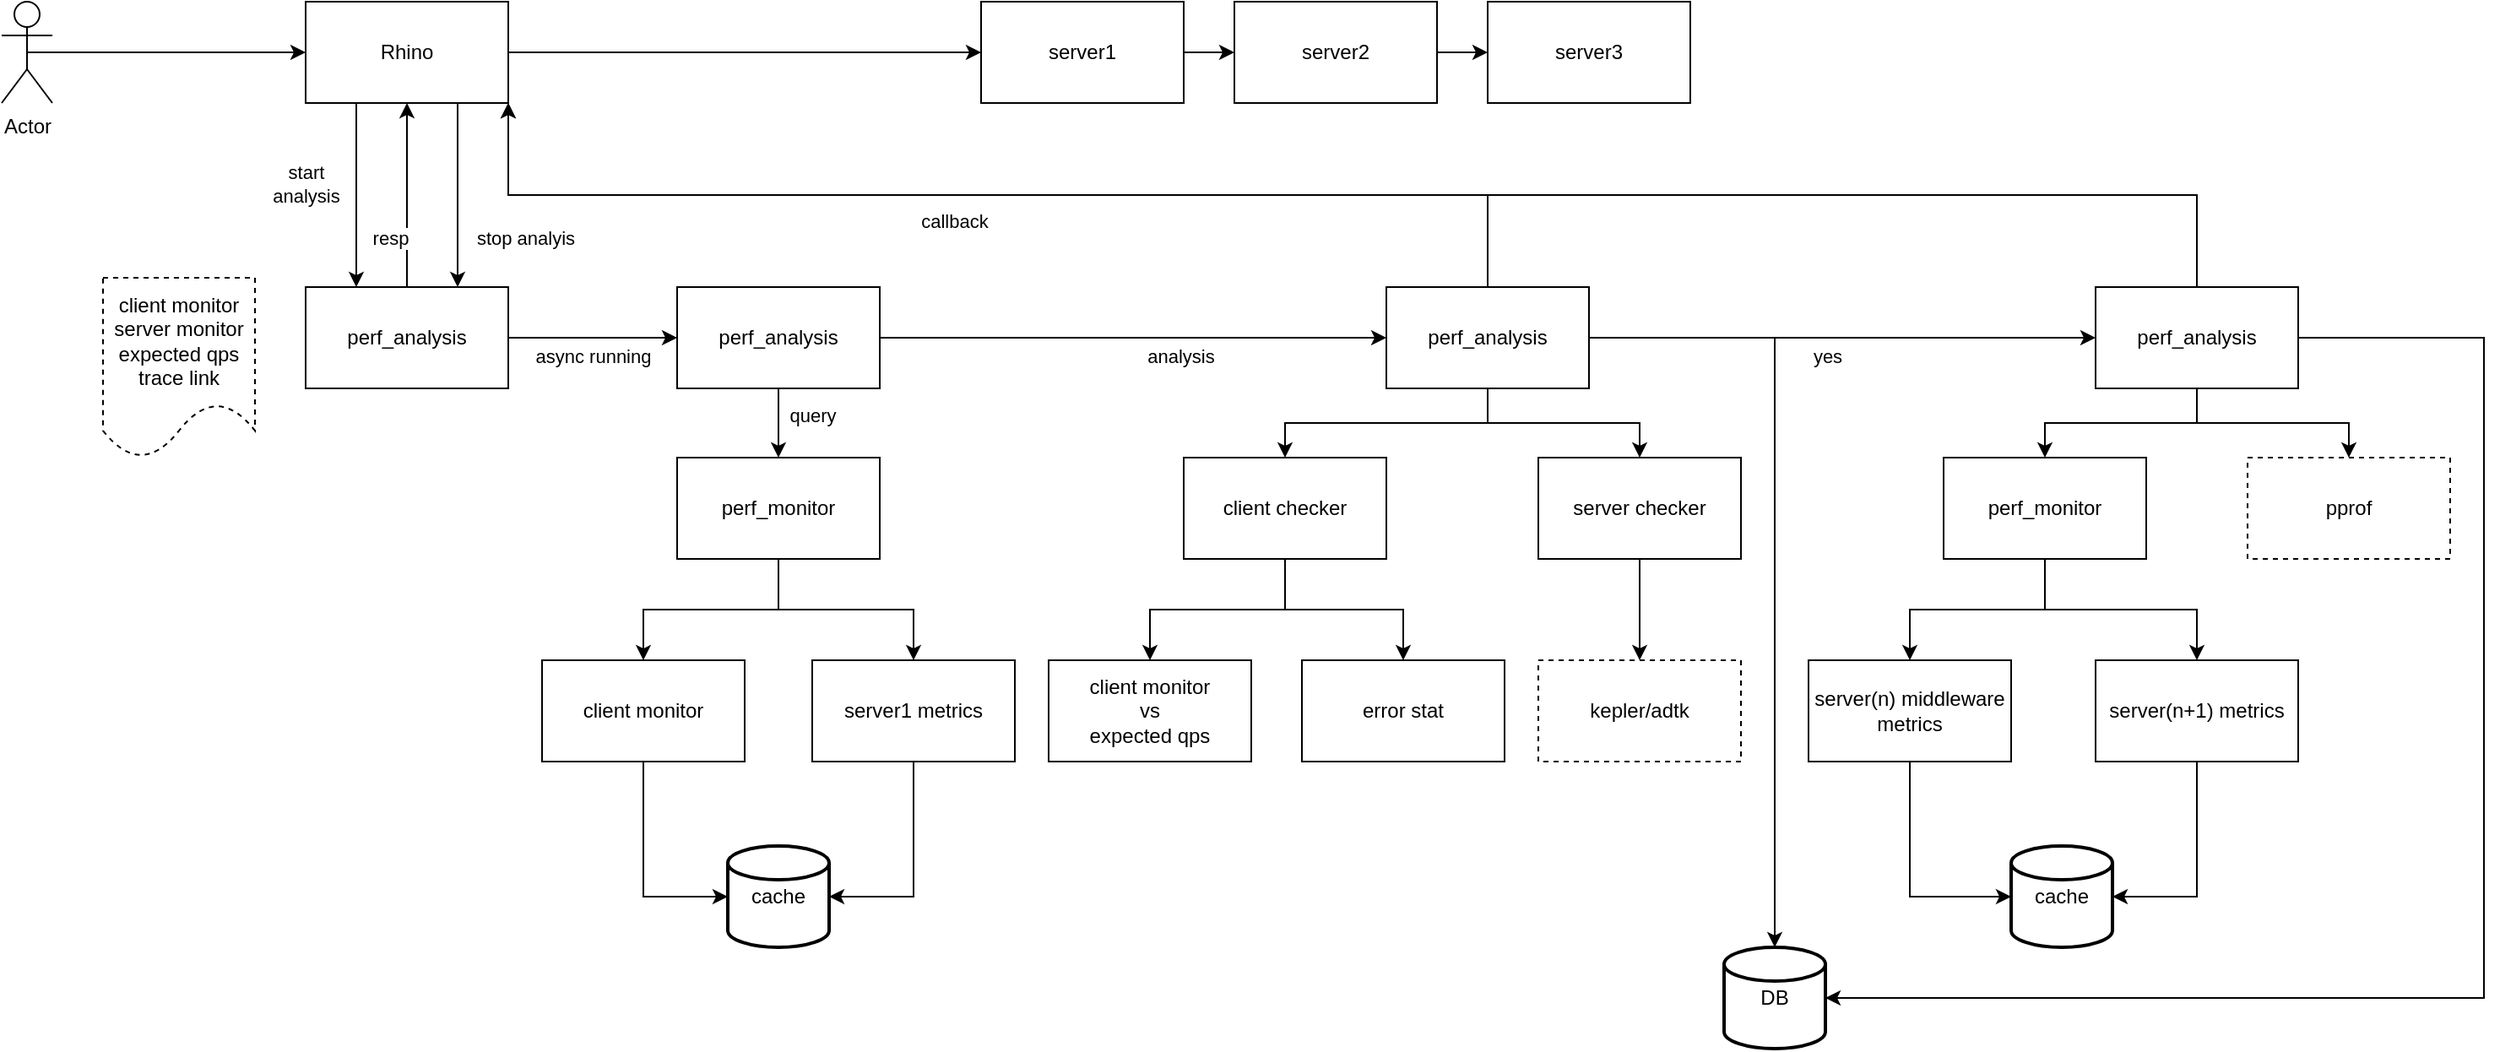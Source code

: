 <mxfile version="14.9.2" type="github">
  <diagram id="9mgDxgXtX1mhdAdbb5O-" name="Page-1">
    <mxGraphModel dx="1426" dy="746" grid="1" gridSize="10" guides="1" tooltips="1" connect="1" arrows="1" fold="1" page="1" pageScale="1" pageWidth="827" pageHeight="1169" math="0" shadow="0">
      <root>
        <mxCell id="0" />
        <mxCell id="1" parent="0" />
        <mxCell id="F0ZZbwECHCnWUXEjkvRt-1" style="edgeStyle=orthogonalEdgeStyle;rounded=0;orthogonalLoop=1;jettySize=auto;html=1;exitX=0.5;exitY=0.5;exitDx=0;exitDy=0;exitPerimeter=0;" edge="1" parent="1" source="F0ZZbwECHCnWUXEjkvRt-2" target="F0ZZbwECHCnWUXEjkvRt-8">
          <mxGeometry relative="1" as="geometry">
            <mxPoint x="170" y="130" as="sourcePoint" />
          </mxGeometry>
        </mxCell>
        <mxCell id="F0ZZbwECHCnWUXEjkvRt-2" value="Actor" style="shape=umlActor;verticalLabelPosition=bottom;labelBackgroundColor=#ffffff;verticalAlign=top;html=1;outlineConnect=0;fillColor=#FFFFFF;" vertex="1" parent="1">
          <mxGeometry x="140" y="100" width="30" height="60" as="geometry" />
        </mxCell>
        <mxCell id="F0ZZbwECHCnWUXEjkvRt-3" style="edgeStyle=orthogonalEdgeStyle;rounded=0;orthogonalLoop=1;jettySize=auto;html=1;exitX=1;exitY=0.5;exitDx=0;exitDy=0;" edge="1" parent="1" source="F0ZZbwECHCnWUXEjkvRt-8" target="F0ZZbwECHCnWUXEjkvRt-10">
          <mxGeometry relative="1" as="geometry" />
        </mxCell>
        <mxCell id="F0ZZbwECHCnWUXEjkvRt-4" style="edgeStyle=orthogonalEdgeStyle;rounded=0;orthogonalLoop=1;jettySize=auto;html=1;exitX=0.25;exitY=1;exitDx=0;exitDy=0;entryX=0.25;entryY=0;entryDx=0;entryDy=0;" edge="1" parent="1" source="F0ZZbwECHCnWUXEjkvRt-8" target="F0ZZbwECHCnWUXEjkvRt-18">
          <mxGeometry relative="1" as="geometry" />
        </mxCell>
        <mxCell id="F0ZZbwECHCnWUXEjkvRt-5" value="start&lt;br /&gt;analysis" style="edgeLabel;html=1;align=center;verticalAlign=middle;resizable=0;points=[];" connectable="0" vertex="1" parent="F0ZZbwECHCnWUXEjkvRt-4">
          <mxGeometry x="-0.122" y="1" relative="1" as="geometry">
            <mxPoint x="-31" as="offset" />
          </mxGeometry>
        </mxCell>
        <mxCell id="F0ZZbwECHCnWUXEjkvRt-6" style="edgeStyle=orthogonalEdgeStyle;rounded=0;orthogonalLoop=1;jettySize=auto;html=1;exitX=0.75;exitY=1;exitDx=0;exitDy=0;entryX=0.75;entryY=0;entryDx=0;entryDy=0;" edge="1" parent="1" source="F0ZZbwECHCnWUXEjkvRt-8" target="F0ZZbwECHCnWUXEjkvRt-18">
          <mxGeometry relative="1" as="geometry" />
        </mxCell>
        <mxCell id="F0ZZbwECHCnWUXEjkvRt-7" value="stop analyis" style="edgeLabel;html=1;align=center;verticalAlign=middle;resizable=0;points=[];" connectable="0" vertex="1" parent="F0ZZbwECHCnWUXEjkvRt-6">
          <mxGeometry x="0.193" y="-1" relative="1" as="geometry">
            <mxPoint x="41" y="15" as="offset" />
          </mxGeometry>
        </mxCell>
        <mxCell id="F0ZZbwECHCnWUXEjkvRt-8" value="Rhino" style="rounded=0;whiteSpace=wrap;html=1;fillColor=#FFFFFF;" vertex="1" parent="1">
          <mxGeometry x="320" y="100" width="120" height="60" as="geometry" />
        </mxCell>
        <mxCell id="F0ZZbwECHCnWUXEjkvRt-9" style="edgeStyle=orthogonalEdgeStyle;rounded=0;orthogonalLoop=1;jettySize=auto;html=1;exitX=1;exitY=0.5;exitDx=0;exitDy=0;" edge="1" parent="1" source="F0ZZbwECHCnWUXEjkvRt-10" target="F0ZZbwECHCnWUXEjkvRt-13">
          <mxGeometry relative="1" as="geometry" />
        </mxCell>
        <mxCell id="F0ZZbwECHCnWUXEjkvRt-10" value="server1" style="rounded=0;whiteSpace=wrap;html=1;fillColor=#FFFFFF;" vertex="1" parent="1">
          <mxGeometry x="720" y="100" width="120" height="60" as="geometry" />
        </mxCell>
        <mxCell id="F0ZZbwECHCnWUXEjkvRt-11" value="server3" style="rounded=0;whiteSpace=wrap;html=1;fillColor=#FFFFFF;" vertex="1" parent="1">
          <mxGeometry x="1020" y="100" width="120" height="60" as="geometry" />
        </mxCell>
        <mxCell id="F0ZZbwECHCnWUXEjkvRt-12" style="edgeStyle=orthogonalEdgeStyle;rounded=0;orthogonalLoop=1;jettySize=auto;html=1;exitX=1;exitY=0.5;exitDx=0;exitDy=0;entryX=0;entryY=0.5;entryDx=0;entryDy=0;" edge="1" parent="1" source="F0ZZbwECHCnWUXEjkvRt-13" target="F0ZZbwECHCnWUXEjkvRt-11">
          <mxGeometry relative="1" as="geometry" />
        </mxCell>
        <mxCell id="F0ZZbwECHCnWUXEjkvRt-13" value="server2" style="rounded=0;whiteSpace=wrap;html=1;fillColor=#FFFFFF;" vertex="1" parent="1">
          <mxGeometry x="870" y="100" width="120" height="60" as="geometry" />
        </mxCell>
        <mxCell id="F0ZZbwECHCnWUXEjkvRt-14" style="edgeStyle=orthogonalEdgeStyle;rounded=0;orthogonalLoop=1;jettySize=auto;html=1;entryX=0;entryY=0.5;entryDx=0;entryDy=0;" edge="1" parent="1" source="F0ZZbwECHCnWUXEjkvRt-18" target="F0ZZbwECHCnWUXEjkvRt-23">
          <mxGeometry relative="1" as="geometry">
            <mxPoint x="470" y="310" as="sourcePoint" />
            <mxPoint x="540" y="310" as="targetPoint" />
          </mxGeometry>
        </mxCell>
        <mxCell id="F0ZZbwECHCnWUXEjkvRt-15" value="async running" style="edgeLabel;html=1;align=center;verticalAlign=middle;resizable=0;points=[];" connectable="0" vertex="1" parent="F0ZZbwECHCnWUXEjkvRt-14">
          <mxGeometry x="-0.257" y="-3" relative="1" as="geometry">
            <mxPoint x="13" y="8" as="offset" />
          </mxGeometry>
        </mxCell>
        <mxCell id="F0ZZbwECHCnWUXEjkvRt-16" style="edgeStyle=orthogonalEdgeStyle;rounded=0;orthogonalLoop=1;jettySize=auto;html=1;exitX=0.5;exitY=0;exitDx=0;exitDy=0;entryX=0.5;entryY=1;entryDx=0;entryDy=0;" edge="1" parent="1" source="F0ZZbwECHCnWUXEjkvRt-18" target="F0ZZbwECHCnWUXEjkvRt-8">
          <mxGeometry relative="1" as="geometry" />
        </mxCell>
        <mxCell id="F0ZZbwECHCnWUXEjkvRt-17" value="resp" style="edgeLabel;html=1;align=center;verticalAlign=middle;resizable=0;points=[];" connectable="0" vertex="1" parent="F0ZZbwECHCnWUXEjkvRt-16">
          <mxGeometry x="-0.211" relative="1" as="geometry">
            <mxPoint x="-10" y="14" as="offset" />
          </mxGeometry>
        </mxCell>
        <mxCell id="F0ZZbwECHCnWUXEjkvRt-18" value="perf_analysis" style="rounded=0;whiteSpace=wrap;html=1;fillColor=#FFFFFF;" vertex="1" parent="1">
          <mxGeometry x="320" y="269" width="120" height="60" as="geometry" />
        </mxCell>
        <mxCell id="F0ZZbwECHCnWUXEjkvRt-19" style="edgeStyle=orthogonalEdgeStyle;rounded=0;orthogonalLoop=1;jettySize=auto;html=1;exitX=0.5;exitY=1;exitDx=0;exitDy=0;entryX=0.5;entryY=0;entryDx=0;entryDy=0;" edge="1" parent="1" source="F0ZZbwECHCnWUXEjkvRt-23" target="F0ZZbwECHCnWUXEjkvRt-30">
          <mxGeometry relative="1" as="geometry" />
        </mxCell>
        <mxCell id="F0ZZbwECHCnWUXEjkvRt-20" value="query" style="edgeLabel;html=1;align=center;verticalAlign=middle;resizable=0;points=[];" connectable="0" vertex="1" parent="F0ZZbwECHCnWUXEjkvRt-19">
          <mxGeometry x="-0.22" y="-2" relative="1" as="geometry">
            <mxPoint x="22" as="offset" />
          </mxGeometry>
        </mxCell>
        <mxCell id="F0ZZbwECHCnWUXEjkvRt-21" style="edgeStyle=orthogonalEdgeStyle;rounded=0;orthogonalLoop=1;jettySize=auto;html=1;exitX=1;exitY=0.5;exitDx=0;exitDy=0;" edge="1" parent="1" source="F0ZZbwECHCnWUXEjkvRt-23" target="F0ZZbwECHCnWUXEjkvRt-54">
          <mxGeometry relative="1" as="geometry" />
        </mxCell>
        <mxCell id="F0ZZbwECHCnWUXEjkvRt-22" value="analysis" style="edgeLabel;html=1;align=center;verticalAlign=middle;resizable=0;points=[];" connectable="0" vertex="1" parent="F0ZZbwECHCnWUXEjkvRt-21">
          <mxGeometry x="0.28" y="1" relative="1" as="geometry">
            <mxPoint x="-14" y="12" as="offset" />
          </mxGeometry>
        </mxCell>
        <mxCell id="F0ZZbwECHCnWUXEjkvRt-23" value="perf_analysis" style="rounded=0;whiteSpace=wrap;html=1;fillColor=#FFFFFF;" vertex="1" parent="1">
          <mxGeometry x="540" y="269" width="120" height="60" as="geometry" />
        </mxCell>
        <mxCell id="F0ZZbwECHCnWUXEjkvRt-24" style="edgeStyle=orthogonalEdgeStyle;rounded=0;orthogonalLoop=1;jettySize=auto;html=1;exitX=0.5;exitY=1;exitDx=0;exitDy=0;entryX=1;entryY=0.5;entryDx=0;entryDy=0;entryPerimeter=0;" edge="1" parent="1" source="F0ZZbwECHCnWUXEjkvRt-25" target="F0ZZbwECHCnWUXEjkvRt-35">
          <mxGeometry relative="1" as="geometry" />
        </mxCell>
        <mxCell id="F0ZZbwECHCnWUXEjkvRt-25" value="server1 metrics" style="rounded=0;whiteSpace=wrap;html=1;fillColor=#FFFFFF;" vertex="1" parent="1">
          <mxGeometry x="620" y="490" width="120" height="60" as="geometry" />
        </mxCell>
        <mxCell id="F0ZZbwECHCnWUXEjkvRt-26" style="edgeStyle=orthogonalEdgeStyle;rounded=0;orthogonalLoop=1;jettySize=auto;html=1;exitX=0.5;exitY=1;exitDx=0;exitDy=0;entryX=0;entryY=0.5;entryDx=0;entryDy=0;entryPerimeter=0;" edge="1" parent="1" source="F0ZZbwECHCnWUXEjkvRt-27" target="F0ZZbwECHCnWUXEjkvRt-35">
          <mxGeometry relative="1" as="geometry" />
        </mxCell>
        <mxCell id="F0ZZbwECHCnWUXEjkvRt-27" value="client monitor" style="rounded=0;whiteSpace=wrap;html=1;fillColor=#FFFFFF;" vertex="1" parent="1">
          <mxGeometry x="460" y="490" width="120" height="60" as="geometry" />
        </mxCell>
        <mxCell id="F0ZZbwECHCnWUXEjkvRt-28" style="edgeStyle=orthogonalEdgeStyle;rounded=0;orthogonalLoop=1;jettySize=auto;html=1;exitX=0.5;exitY=1;exitDx=0;exitDy=0;entryX=0.5;entryY=0;entryDx=0;entryDy=0;" edge="1" parent="1" source="F0ZZbwECHCnWUXEjkvRt-30" target="F0ZZbwECHCnWUXEjkvRt-27">
          <mxGeometry relative="1" as="geometry" />
        </mxCell>
        <mxCell id="F0ZZbwECHCnWUXEjkvRt-29" style="edgeStyle=orthogonalEdgeStyle;rounded=0;orthogonalLoop=1;jettySize=auto;html=1;exitX=0.5;exitY=1;exitDx=0;exitDy=0;" edge="1" parent="1" source="F0ZZbwECHCnWUXEjkvRt-30" target="F0ZZbwECHCnWUXEjkvRt-25">
          <mxGeometry relative="1" as="geometry" />
        </mxCell>
        <mxCell id="F0ZZbwECHCnWUXEjkvRt-30" value="perf_monitor" style="rounded=0;whiteSpace=wrap;html=1;fillColor=#FFFFFF;" vertex="1" parent="1">
          <mxGeometry x="540" y="370" width="120" height="60" as="geometry" />
        </mxCell>
        <mxCell id="F0ZZbwECHCnWUXEjkvRt-31" style="edgeStyle=orthogonalEdgeStyle;rounded=0;orthogonalLoop=1;jettySize=auto;html=1;exitX=0.5;exitY=0;exitDx=0;exitDy=0;entryX=1;entryY=1;entryDx=0;entryDy=0;" edge="1" parent="1" source="F0ZZbwECHCnWUXEjkvRt-54" target="F0ZZbwECHCnWUXEjkvRt-8">
          <mxGeometry relative="1" as="geometry">
            <mxPoint x="410" y="160" as="targetPoint" />
          </mxGeometry>
        </mxCell>
        <mxCell id="F0ZZbwECHCnWUXEjkvRt-32" value="callback" style="edgeLabel;html=1;align=center;verticalAlign=middle;resizable=0;points=[];" connectable="0" vertex="1" parent="F0ZZbwECHCnWUXEjkvRt-31">
          <mxGeometry x="0.075" relative="1" as="geometry">
            <mxPoint x="-0.5" y="15.5" as="offset" />
          </mxGeometry>
        </mxCell>
        <mxCell id="F0ZZbwECHCnWUXEjkvRt-33" style="edgeStyle=orthogonalEdgeStyle;rounded=0;orthogonalLoop=1;jettySize=auto;html=1;exitX=1;exitY=0.5;exitDx=0;exitDy=0;entryX=0;entryY=0.5;entryDx=0;entryDy=0;" edge="1" parent="1" source="F0ZZbwECHCnWUXEjkvRt-54" target="F0ZZbwECHCnWUXEjkvRt-41">
          <mxGeometry relative="1" as="geometry">
            <mxPoint x="1262" y="299" as="sourcePoint" />
          </mxGeometry>
        </mxCell>
        <mxCell id="F0ZZbwECHCnWUXEjkvRt-34" value="yes" style="edgeLabel;html=1;align=center;verticalAlign=middle;resizable=0;points=[];" connectable="0" vertex="1" parent="F0ZZbwECHCnWUXEjkvRt-33">
          <mxGeometry x="-0.244" y="-4" relative="1" as="geometry">
            <mxPoint x="27" y="7" as="offset" />
          </mxGeometry>
        </mxCell>
        <mxCell id="F0ZZbwECHCnWUXEjkvRt-35" value="cache" style="shape=mxgraph.flowchart.database;whiteSpace=wrap;html=1;fillColor=#ffffff;strokeColor=#000000;strokeWidth=2" vertex="1" parent="1">
          <mxGeometry x="570" y="600" width="60" height="60" as="geometry" />
        </mxCell>
        <mxCell id="F0ZZbwECHCnWUXEjkvRt-36" value="kepler/adtk" style="rounded=0;whiteSpace=wrap;html=1;fillColor=#FFFFFF;dashed=1;" vertex="1" parent="1">
          <mxGeometry x="1050" y="490" width="120" height="60" as="geometry" />
        </mxCell>
        <mxCell id="F0ZZbwECHCnWUXEjkvRt-37" style="edgeStyle=orthogonalEdgeStyle;rounded=0;orthogonalLoop=1;jettySize=auto;html=1;exitX=0.5;exitY=1;exitDx=0;exitDy=0;" edge="1" parent="1" source="F0ZZbwECHCnWUXEjkvRt-41" target="F0ZZbwECHCnWUXEjkvRt-48">
          <mxGeometry relative="1" as="geometry" />
        </mxCell>
        <mxCell id="F0ZZbwECHCnWUXEjkvRt-38" style="edgeStyle=orthogonalEdgeStyle;rounded=0;orthogonalLoop=1;jettySize=auto;html=1;exitX=0.5;exitY=0;exitDx=0;exitDy=0;entryX=1;entryY=1;entryDx=0;entryDy=0;" edge="1" parent="1" source="F0ZZbwECHCnWUXEjkvRt-41" target="F0ZZbwECHCnWUXEjkvRt-8">
          <mxGeometry relative="1" as="geometry" />
        </mxCell>
        <mxCell id="F0ZZbwECHCnWUXEjkvRt-39" style="edgeStyle=orthogonalEdgeStyle;rounded=0;orthogonalLoop=1;jettySize=auto;html=1;exitX=0.5;exitY=1;exitDx=0;exitDy=0;" edge="1" parent="1" source="F0ZZbwECHCnWUXEjkvRt-41" target="F0ZZbwECHCnWUXEjkvRt-62">
          <mxGeometry relative="1" as="geometry" />
        </mxCell>
        <mxCell id="F0ZZbwECHCnWUXEjkvRt-40" style="edgeStyle=orthogonalEdgeStyle;rounded=0;orthogonalLoop=1;jettySize=auto;html=1;exitX=1;exitY=0.5;exitDx=0;exitDy=0;entryX=1;entryY=0.5;entryDx=0;entryDy=0;entryPerimeter=0;" edge="1" parent="1" source="F0ZZbwECHCnWUXEjkvRt-41" target="F0ZZbwECHCnWUXEjkvRt-63">
          <mxGeometry relative="1" as="geometry">
            <Array as="points">
              <mxPoint x="1610" y="299" />
              <mxPoint x="1610" y="690" />
            </Array>
          </mxGeometry>
        </mxCell>
        <mxCell id="F0ZZbwECHCnWUXEjkvRt-41" value="perf_analysis" style="rounded=0;whiteSpace=wrap;html=1;fillColor=#FFFFFF;" vertex="1" parent="1">
          <mxGeometry x="1380" y="269" width="120" height="60" as="geometry" />
        </mxCell>
        <mxCell id="F0ZZbwECHCnWUXEjkvRt-42" style="edgeStyle=orthogonalEdgeStyle;rounded=0;orthogonalLoop=1;jettySize=auto;html=1;exitX=0.5;exitY=1;exitDx=0;exitDy=0;entryX=0;entryY=0.5;entryDx=0;entryDy=0;entryPerimeter=0;" edge="1" parent="1" source="F0ZZbwECHCnWUXEjkvRt-43" target="F0ZZbwECHCnWUXEjkvRt-49">
          <mxGeometry relative="1" as="geometry" />
        </mxCell>
        <mxCell id="F0ZZbwECHCnWUXEjkvRt-43" value="server(n) middleware metrics" style="rounded=0;whiteSpace=wrap;html=1;fillColor=#FFFFFF;" vertex="1" parent="1">
          <mxGeometry x="1210" y="490" width="120" height="60" as="geometry" />
        </mxCell>
        <mxCell id="F0ZZbwECHCnWUXEjkvRt-44" style="edgeStyle=orthogonalEdgeStyle;rounded=0;orthogonalLoop=1;jettySize=auto;html=1;exitX=0.5;exitY=1;exitDx=0;exitDy=0;entryX=1;entryY=0.5;entryDx=0;entryDy=0;entryPerimeter=0;" edge="1" parent="1" source="F0ZZbwECHCnWUXEjkvRt-45" target="F0ZZbwECHCnWUXEjkvRt-49">
          <mxGeometry relative="1" as="geometry" />
        </mxCell>
        <mxCell id="F0ZZbwECHCnWUXEjkvRt-45" value="server(n+1) metrics" style="rounded=0;whiteSpace=wrap;html=1;fillColor=#FFFFFF;" vertex="1" parent="1">
          <mxGeometry x="1380" y="490" width="120" height="60" as="geometry" />
        </mxCell>
        <mxCell id="F0ZZbwECHCnWUXEjkvRt-46" style="edgeStyle=orthogonalEdgeStyle;rounded=0;orthogonalLoop=1;jettySize=auto;html=1;exitX=0.5;exitY=1;exitDx=0;exitDy=0;entryX=0.5;entryY=0;entryDx=0;entryDy=0;" edge="1" parent="1" source="F0ZZbwECHCnWUXEjkvRt-48" target="F0ZZbwECHCnWUXEjkvRt-43">
          <mxGeometry relative="1" as="geometry" />
        </mxCell>
        <mxCell id="F0ZZbwECHCnWUXEjkvRt-47" style="edgeStyle=orthogonalEdgeStyle;rounded=0;orthogonalLoop=1;jettySize=auto;html=1;exitX=0.5;exitY=1;exitDx=0;exitDy=0;entryX=0.5;entryY=0;entryDx=0;entryDy=0;" edge="1" parent="1" source="F0ZZbwECHCnWUXEjkvRt-48" target="F0ZZbwECHCnWUXEjkvRt-45">
          <mxGeometry relative="1" as="geometry" />
        </mxCell>
        <mxCell id="F0ZZbwECHCnWUXEjkvRt-48" value="perf_monitor" style="rounded=0;whiteSpace=wrap;html=1;fillColor=#FFFFFF;" vertex="1" parent="1">
          <mxGeometry x="1290" y="370" width="120" height="60" as="geometry" />
        </mxCell>
        <mxCell id="F0ZZbwECHCnWUXEjkvRt-49" value="cache" style="shape=mxgraph.flowchart.database;whiteSpace=wrap;html=1;fillColor=#ffffff;strokeColor=#000000;strokeWidth=2" vertex="1" parent="1">
          <mxGeometry x="1330" y="600" width="60" height="60" as="geometry" />
        </mxCell>
        <mxCell id="F0ZZbwECHCnWUXEjkvRt-50" value="client monitor&lt;br /&gt;server monitor&lt;br /&gt;expected qps&lt;br /&gt;trace link" style="shape=document;whiteSpace=wrap;html=1;boundedLbl=1;dashed=1;" vertex="1" parent="1">
          <mxGeometry x="200" y="263.5" width="90" height="106.5" as="geometry" />
        </mxCell>
        <mxCell id="F0ZZbwECHCnWUXEjkvRt-51" style="edgeStyle=orthogonalEdgeStyle;rounded=0;orthogonalLoop=1;jettySize=auto;html=1;exitX=0.5;exitY=1;exitDx=0;exitDy=0;entryX=0.5;entryY=0;entryDx=0;entryDy=0;" edge="1" parent="1" source="F0ZZbwECHCnWUXEjkvRt-54" target="F0ZZbwECHCnWUXEjkvRt-57">
          <mxGeometry relative="1" as="geometry" />
        </mxCell>
        <mxCell id="F0ZZbwECHCnWUXEjkvRt-52" style="edgeStyle=orthogonalEdgeStyle;rounded=0;orthogonalLoop=1;jettySize=auto;html=1;exitX=0.5;exitY=1;exitDx=0;exitDy=0;" edge="1" parent="1" source="F0ZZbwECHCnWUXEjkvRt-54" target="F0ZZbwECHCnWUXEjkvRt-61">
          <mxGeometry relative="1" as="geometry" />
        </mxCell>
        <mxCell id="F0ZZbwECHCnWUXEjkvRt-53" style="edgeStyle=orthogonalEdgeStyle;rounded=0;orthogonalLoop=1;jettySize=auto;html=1;exitX=1;exitY=0.5;exitDx=0;exitDy=0;entryX=0.5;entryY=0;entryDx=0;entryDy=0;entryPerimeter=0;" edge="1" parent="1" source="F0ZZbwECHCnWUXEjkvRt-54" target="F0ZZbwECHCnWUXEjkvRt-63">
          <mxGeometry relative="1" as="geometry">
            <mxPoint x="1190" y="620" as="targetPoint" />
          </mxGeometry>
        </mxCell>
        <mxCell id="F0ZZbwECHCnWUXEjkvRt-54" value="perf_analysis" style="rounded=0;whiteSpace=wrap;html=1;fillColor=#FFFFFF;" vertex="1" parent="1">
          <mxGeometry x="960" y="269" width="120" height="60" as="geometry" />
        </mxCell>
        <mxCell id="F0ZZbwECHCnWUXEjkvRt-55" style="edgeStyle=orthogonalEdgeStyle;rounded=0;orthogonalLoop=1;jettySize=auto;html=1;exitX=0.5;exitY=1;exitDx=0;exitDy=0;entryX=0.5;entryY=0;entryDx=0;entryDy=0;" edge="1" parent="1" source="F0ZZbwECHCnWUXEjkvRt-57" target="F0ZZbwECHCnWUXEjkvRt-58">
          <mxGeometry relative="1" as="geometry" />
        </mxCell>
        <mxCell id="F0ZZbwECHCnWUXEjkvRt-56" style="edgeStyle=orthogonalEdgeStyle;rounded=0;orthogonalLoop=1;jettySize=auto;html=1;exitX=0.5;exitY=1;exitDx=0;exitDy=0;" edge="1" parent="1" source="F0ZZbwECHCnWUXEjkvRt-57" target="F0ZZbwECHCnWUXEjkvRt-59">
          <mxGeometry relative="1" as="geometry" />
        </mxCell>
        <mxCell id="F0ZZbwECHCnWUXEjkvRt-57" value="client checker" style="rounded=0;whiteSpace=wrap;html=1;fillColor=#FFFFFF;" vertex="1" parent="1">
          <mxGeometry x="840" y="370" width="120" height="60" as="geometry" />
        </mxCell>
        <mxCell id="F0ZZbwECHCnWUXEjkvRt-58" value="client monitor&lt;br /&gt;vs&lt;br /&gt;expected qps" style="rounded=0;whiteSpace=wrap;html=1;fillColor=#FFFFFF;" vertex="1" parent="1">
          <mxGeometry x="760" y="490" width="120" height="60" as="geometry" />
        </mxCell>
        <mxCell id="F0ZZbwECHCnWUXEjkvRt-59" value="error stat" style="rounded=0;whiteSpace=wrap;html=1;fillColor=#FFFFFF;" vertex="1" parent="1">
          <mxGeometry x="910" y="490" width="120" height="60" as="geometry" />
        </mxCell>
        <mxCell id="F0ZZbwECHCnWUXEjkvRt-60" style="edgeStyle=orthogonalEdgeStyle;rounded=0;orthogonalLoop=1;jettySize=auto;html=1;exitX=0.5;exitY=1;exitDx=0;exitDy=0;" edge="1" parent="1" source="F0ZZbwECHCnWUXEjkvRt-61" target="F0ZZbwECHCnWUXEjkvRt-36">
          <mxGeometry relative="1" as="geometry" />
        </mxCell>
        <mxCell id="F0ZZbwECHCnWUXEjkvRt-61" value="server checker" style="rounded=0;whiteSpace=wrap;html=1;fillColor=#FFFFFF;" vertex="1" parent="1">
          <mxGeometry x="1050" y="370" width="120" height="60" as="geometry" />
        </mxCell>
        <mxCell id="F0ZZbwECHCnWUXEjkvRt-62" value="pprof" style="rounded=0;whiteSpace=wrap;html=1;fillColor=#FFFFFF;strokeColor=#000000;dashed=1;" vertex="1" parent="1">
          <mxGeometry x="1470" y="370" width="120" height="60" as="geometry" />
        </mxCell>
        <mxCell id="F0ZZbwECHCnWUXEjkvRt-63" value="DB" style="shape=mxgraph.flowchart.database;whiteSpace=wrap;html=1;fillColor=#ffffff;strokeColor=#000000;strokeWidth=2" vertex="1" parent="1">
          <mxGeometry x="1160" y="660" width="60" height="60" as="geometry" />
        </mxCell>
      </root>
    </mxGraphModel>
  </diagram>
</mxfile>
